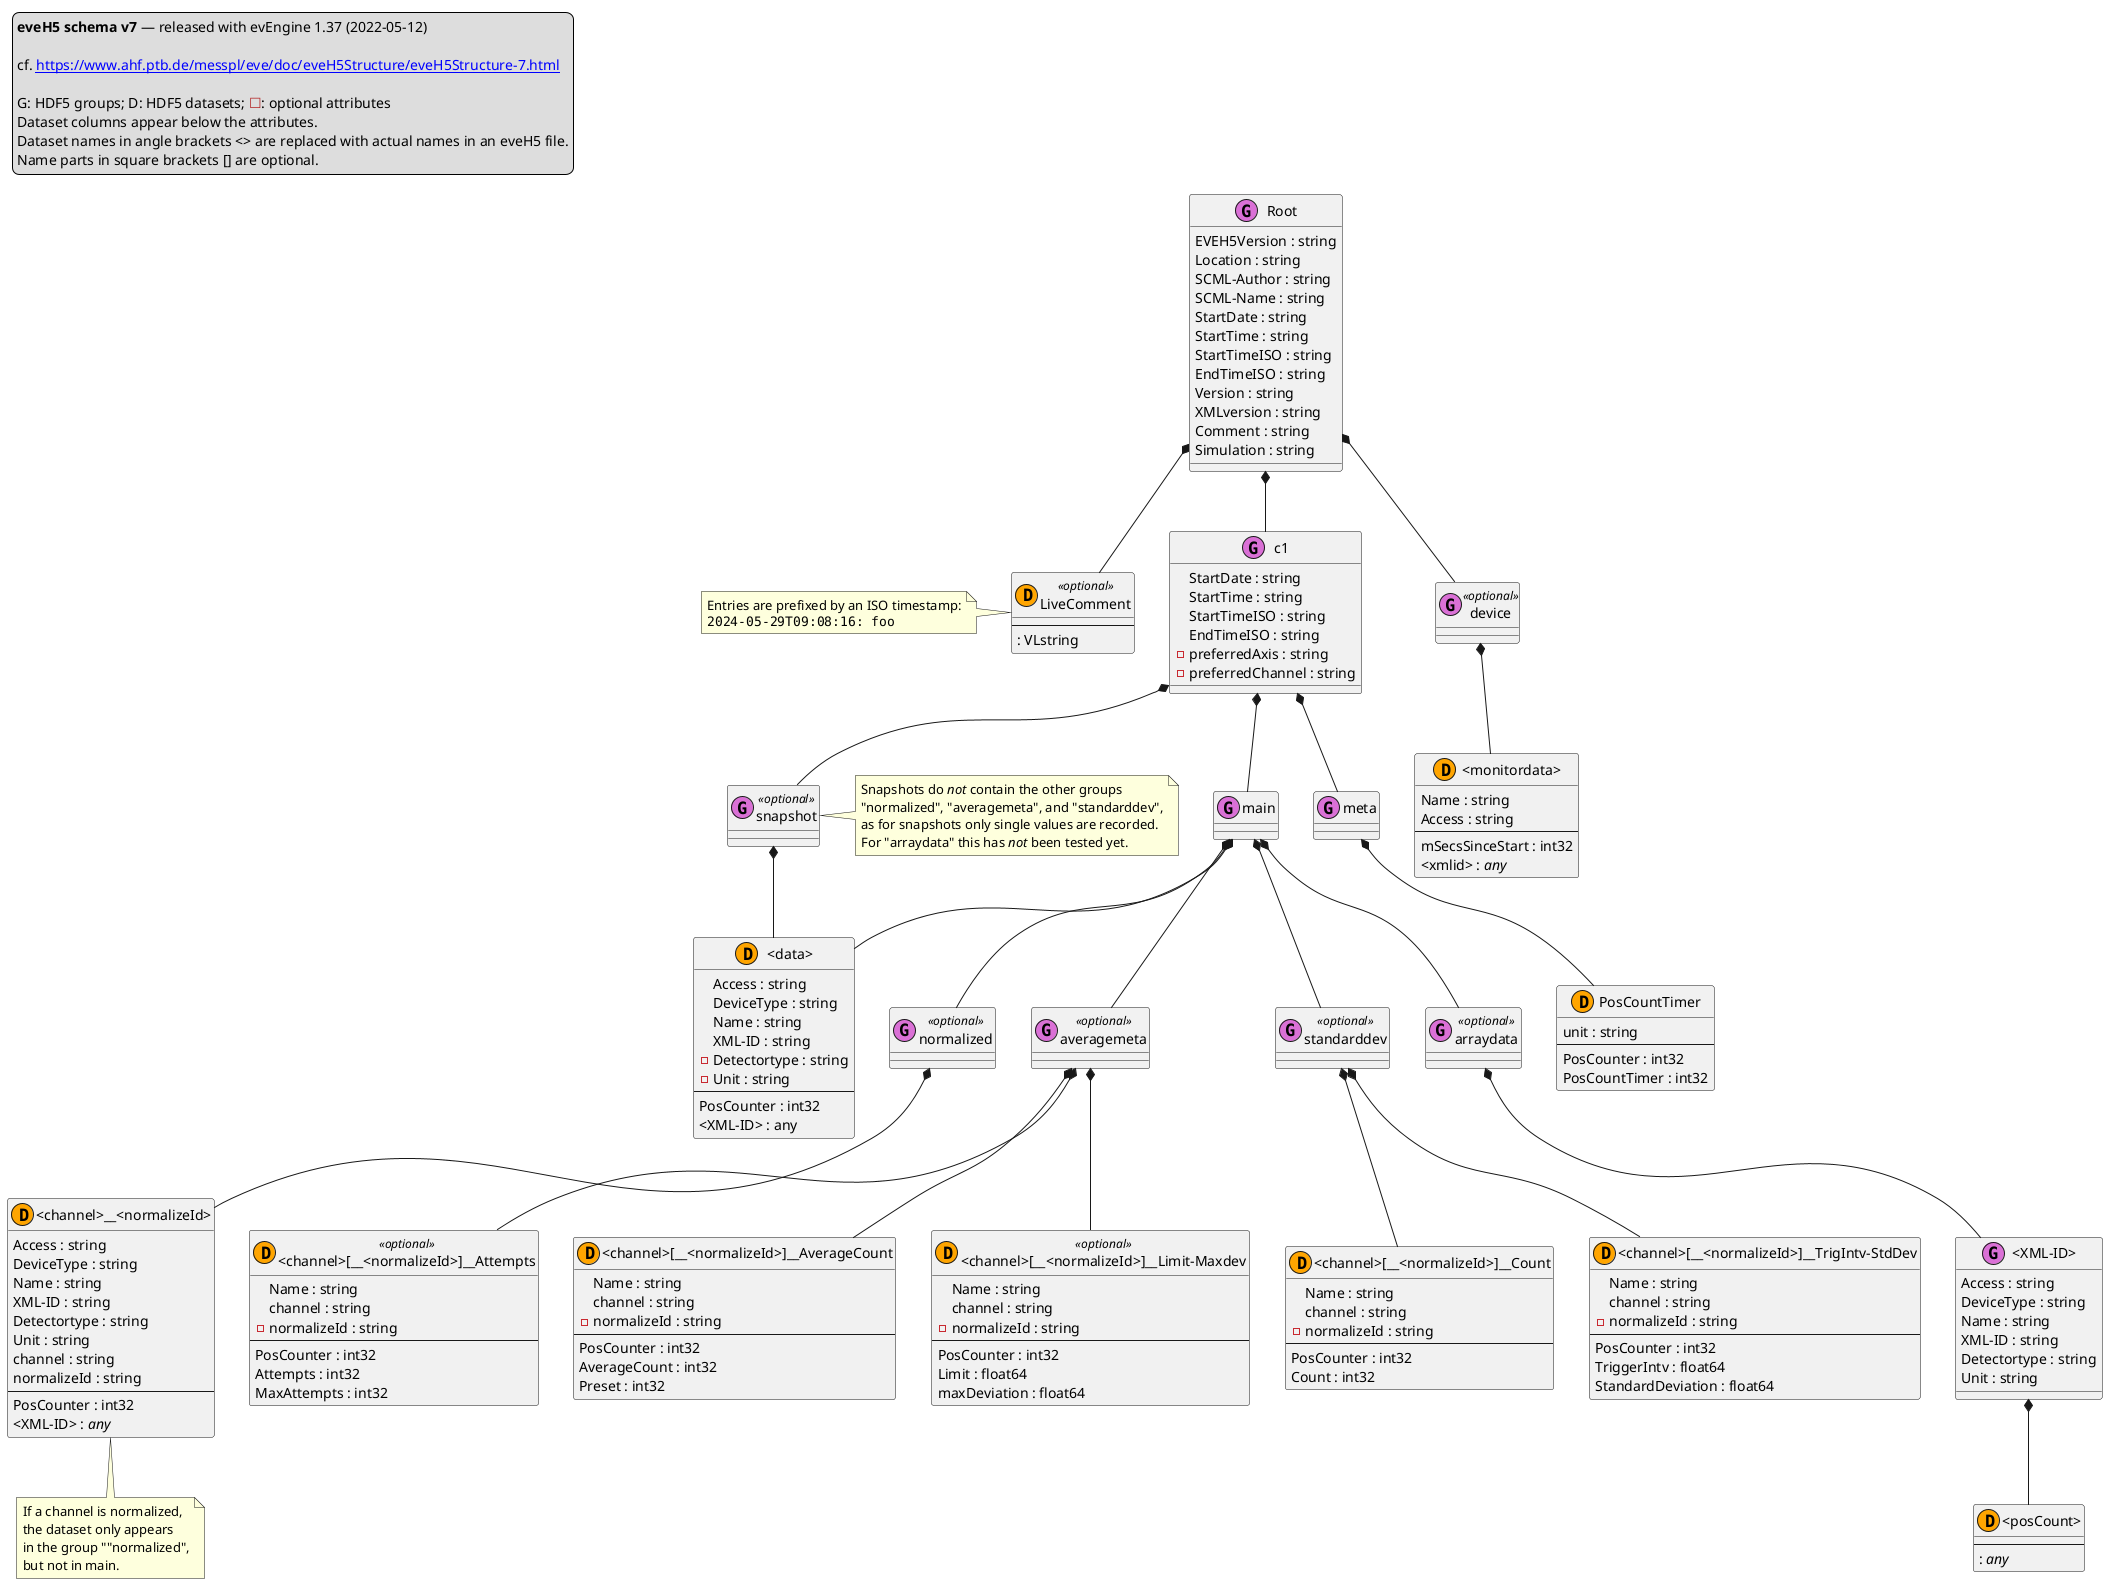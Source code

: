 @startuml
'https://plantuml.com/class-diagram

legend top left
    **eveH5 schema v7** <U+2014> released with evEngine 1.37 (2022-05-12)

    cf. [[https://www.ahf.ptb.de/messpl/eve/doc/eveH5Structure/eveH5Structure-7.html]]

    G: HDF5 groups; D: HDF5 datasets; <color:#firebrick><U+2610></color>: optional attributes
    Dataset columns appear below the attributes.
    Dataset names in angle brackets <> are replaced with actual names in an eveH5 file.
    Name parts in square brackets [] are optional.
endlegend

class Root << (G,orchid) >> {
    EVEH5Version : string
    Location : string
    SCML-Author : string
    SCML-Name : string
    StartDate : string
    StartTime : string
    StartTimeISO : string
    EndTimeISO : string
    Version : string
    XMLversion : string
    Comment : string
    Simulation : string
}

Root *-- LiveComment
Root *-- c1
Root *-- device

class LiveComment << (D,orange) >> <<optional>> {
    --
    : VLstring
}
note left of LiveComment
    Entries are prefixed by an ISO timestamp:
    ""2024-05-29T09:08:16: foo""
endnote

class c1 << (G,orchid) >> {
    StartDate : string
    StartTime : string
    StartTimeISO : string
    EndTimeISO : string
    - preferredAxis : string
    - preferredChannel : string
}

c1 *-- main
c1 *-- snapshot
c1 *-- meta

class device << (G,orchid) >> <<optional>> {
}

device *-- "<monitordata>"

class main << (G,orchid) >> {}

main *-- "<data>"
main *-- normalized
main *-- averagemeta
main *-- standarddev
main *-- arraydata

class snapshot << (G,orchid) >> <<optional>> {}

snapshot *-- "<data>"

note right of snapshot
    Snapshots do //not// contain the other groups
    "normalized", "averagemeta", and "standarddev",
    as for snapshots only single values are recorded.
    For "arraydata" this has //not// been tested yet.
endnote

class meta << (G,orchid) >> {}

meta *-- PosCountTimer

class "<data>" << (D,orange) >> {
    Access : string
    DeviceType : string
    Name : string
    XML-ID : string
    - Detectortype : string
    - Unit : string
    --
    PosCounter : int32
    <XML-ID> : any
}

class normalized << (G,orchid) >> <<optional>> {}

normalized *-- "<channel>__<normalizeId>"

class "<channel>__<normalizeId>" << (D,orange) >> {
    Access : string
    DeviceType : string
    Name : string
    XML-ID : string
    Detectortype : string
    Unit : string
    channel : string
    normalizeId : string
    --
    PosCounter : int32
    <XML-ID> : <i>any</i>
}

note bottom of "<channel>__<normalizeId>"
    If a channel is normalized,
    the dataset only appears
    in the group ""normalized",
    but not in main.
end note

class averagemeta << (G,orchid) >> <<optional>> {}

averagemeta *-- "<channel>[__<normalizeId>]__Attempts"
averagemeta *-- "<channel>[__<normalizeId>]__AverageCount"
averagemeta *-- "<channel>[__<normalizeId>]__Limit-Maxdev"

class "<channel>[__<normalizeId>]__Attempts" << (D,orange) >> <<optional>> {
    Name : string
    channel : string
    - normalizeId : string
    --
    PosCounter : int32
    Attempts : int32
    MaxAttempts : int32
}

class "<channel>[__<normalizeId>]__AverageCount" << (D,orange) >> {
    Name : string
    channel : string
    - normalizeId : string
    --
    PosCounter : int32
    AverageCount : int32
    Preset : int32
}

class "<channel>[__<normalizeId>]__Limit-Maxdev" << (D,orange) >> <<optional>> {
    Name : string
    channel : string
    - normalizeId : string
    --
    PosCounter : int32
    Limit : float64
    maxDeviation : float64
}

class standarddev << (G,orchid) >> <<optional>> {}

standarddev *-- "<channel>[__<normalizeId>]__Count"
standarddev *-- "<channel>[__<normalizeId>]__TrigIntv-StdDev"

class "<channel>[__<normalizeId>]__Count" << (D,orange) >> {
    Name : string
    channel : string
    - normalizeId : string
    --
    PosCounter : int32
    Count : int32
}

class "<channel>[__<normalizeId>]__TrigIntv-StdDev" << (D,orange) >> {
    Name : string
    channel : string
    - normalizeId : string
    --
    PosCounter : int32
    TriggerIntv : float64
    StandardDeviation : float64
}

class arraydata << (G,orchid) >> <<optional>> {}

arraydata *-- "<XML-ID>"

class "<XML-ID>" << (G,orchid) >> {
    Access : string
    DeviceType : string
    Name : string
    XML-ID : string
    Detectortype : string
    Unit : string
}

"<XML-ID>" *-- "<posCount>"

class "<posCount>" << (D,orange) >> {
  --
  : <i>any</i>
}

class PosCountTimer << (D,orange) >> {
    unit : string
    --
    PosCounter : int32
    PosCountTimer : int32
}

class "<monitordata>" << (D,orange) >> {
    Name : string
    Access : string
    --
    mSecsSinceStart : int32
    <xmlid> : <i>any</i>
}

@enduml